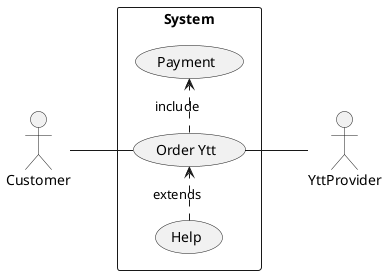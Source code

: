 @startuml Ytt Use Cases
left to right direction
skinparam packageStyle rectangle
actor Customer
actor YttProvider
rectangle System {
  Customer -- (Order Ytt)
  (Order Ytt) .> (Payment) : include
  (Help) .> (Order Ytt) : extends
  (Order Ytt) -- YttProvider
}
@enduml